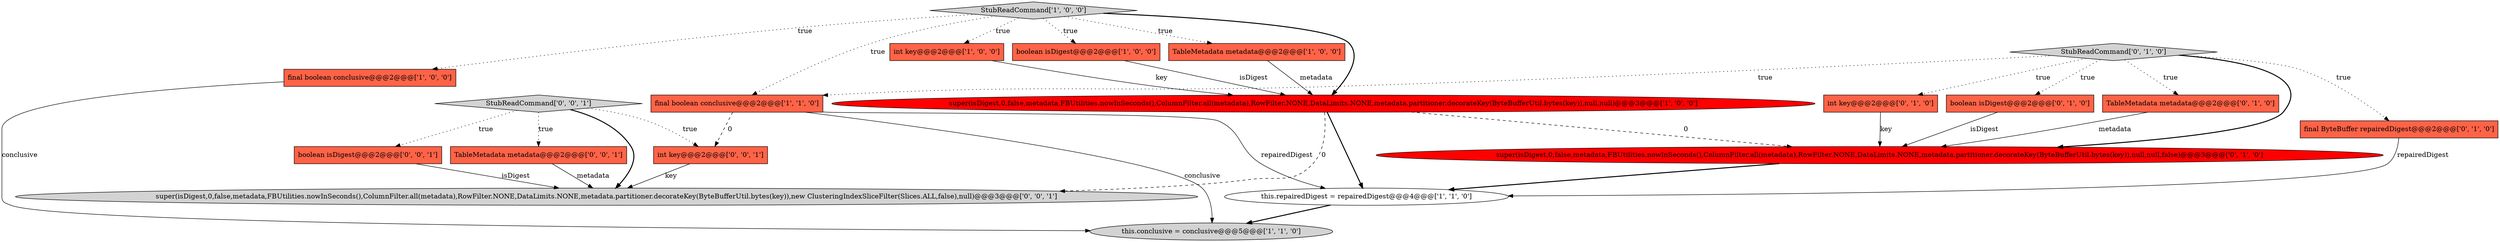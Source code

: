 digraph {
17 [style = filled, label = "TableMetadata metadata@@@2@@@['0', '0', '1']", fillcolor = tomato, shape = box image = "AAA0AAABBB3BBB"];
9 [style = filled, label = "final ByteBuffer repairedDigest@@@2@@@['0', '1', '0']", fillcolor = tomato, shape = box image = "AAA0AAABBB2BBB"];
12 [style = filled, label = "boolean isDigest@@@2@@@['0', '1', '0']", fillcolor = tomato, shape = box image = "AAA0AAABBB2BBB"];
1 [style = filled, label = "final boolean conclusive@@@2@@@['1', '0', '0']", fillcolor = tomato, shape = box image = "AAA0AAABBB1BBB"];
10 [style = filled, label = "TableMetadata metadata@@@2@@@['0', '1', '0']", fillcolor = tomato, shape = box image = "AAA0AAABBB2BBB"];
3 [style = filled, label = "boolean isDigest@@@2@@@['1', '0', '0']", fillcolor = tomato, shape = box image = "AAA0AAABBB1BBB"];
4 [style = filled, label = "this.repairedDigest = repairedDigest@@@4@@@['1', '1', '0']", fillcolor = white, shape = ellipse image = "AAA0AAABBB1BBB"];
8 [style = filled, label = "StubReadCommand['1', '0', '0']", fillcolor = lightgray, shape = diamond image = "AAA0AAABBB1BBB"];
11 [style = filled, label = "super(isDigest,0,false,metadata,FBUtilities.nowInSeconds(),ColumnFilter.all(metadata),RowFilter.NONE,DataLimits.NONE,metadata.partitioner.decorateKey(ByteBufferUtil.bytes(key)),null,null,false)@@@3@@@['0', '1', '0']", fillcolor = red, shape = ellipse image = "AAA1AAABBB2BBB"];
0 [style = filled, label = "TableMetadata metadata@@@2@@@['1', '0', '0']", fillcolor = tomato, shape = box image = "AAA0AAABBB1BBB"];
14 [style = filled, label = "StubReadCommand['0', '1', '0']", fillcolor = lightgray, shape = diamond image = "AAA0AAABBB2BBB"];
16 [style = filled, label = "super(isDigest,0,false,metadata,FBUtilities.nowInSeconds(),ColumnFilter.all(metadata),RowFilter.NONE,DataLimits.NONE,metadata.partitioner.decorateKey(ByteBufferUtil.bytes(key)),new ClusteringIndexSliceFilter(Slices.ALL,false),null)@@@3@@@['0', '0', '1']", fillcolor = lightgray, shape = ellipse image = "AAA0AAABBB3BBB"];
7 [style = filled, label = "super(isDigest,0,false,metadata,FBUtilities.nowInSeconds(),ColumnFilter.all(metadata),RowFilter.NONE,DataLimits.NONE,metadata.partitioner.decorateKey(ByteBufferUtil.bytes(key)),null,null)@@@3@@@['1', '0', '0']", fillcolor = red, shape = ellipse image = "AAA1AAABBB1BBB"];
19 [style = filled, label = "int key@@@2@@@['0', '0', '1']", fillcolor = tomato, shape = box image = "AAA0AAABBB3BBB"];
5 [style = filled, label = "this.conclusive = conclusive@@@5@@@['1', '1', '0']", fillcolor = lightgray, shape = ellipse image = "AAA0AAABBB1BBB"];
6 [style = filled, label = "final boolean conclusive@@@2@@@['1', '1', '0']", fillcolor = tomato, shape = box image = "AAA0AAABBB1BBB"];
13 [style = filled, label = "int key@@@2@@@['0', '1', '0']", fillcolor = tomato, shape = box image = "AAA0AAABBB2BBB"];
15 [style = filled, label = "boolean isDigest@@@2@@@['0', '0', '1']", fillcolor = tomato, shape = box image = "AAA0AAABBB3BBB"];
18 [style = filled, label = "StubReadCommand['0', '0', '1']", fillcolor = lightgray, shape = diamond image = "AAA0AAABBB3BBB"];
2 [style = filled, label = "int key@@@2@@@['1', '0', '0']", fillcolor = tomato, shape = box image = "AAA0AAABBB1BBB"];
12->11 [style = solid, label="isDigest"];
15->16 [style = solid, label="isDigest"];
14->12 [style = dotted, label="true"];
7->16 [style = dashed, label="0"];
8->2 [style = dotted, label="true"];
11->4 [style = bold, label=""];
10->11 [style = solid, label="metadata"];
18->19 [style = dotted, label="true"];
18->15 [style = dotted, label="true"];
7->11 [style = dashed, label="0"];
14->6 [style = dotted, label="true"];
7->4 [style = bold, label=""];
17->16 [style = solid, label="metadata"];
8->3 [style = dotted, label="true"];
14->13 [style = dotted, label="true"];
14->10 [style = dotted, label="true"];
8->7 [style = bold, label=""];
9->4 [style = solid, label="repairedDigest"];
1->5 [style = solid, label="conclusive"];
8->1 [style = dotted, label="true"];
19->16 [style = solid, label="key"];
8->6 [style = dotted, label="true"];
13->11 [style = solid, label="key"];
2->7 [style = solid, label="key"];
6->19 [style = dashed, label="0"];
0->7 [style = solid, label="metadata"];
8->0 [style = dotted, label="true"];
14->9 [style = dotted, label="true"];
18->17 [style = dotted, label="true"];
6->5 [style = solid, label="conclusive"];
3->7 [style = solid, label="isDigest"];
6->4 [style = solid, label="repairedDigest"];
4->5 [style = bold, label=""];
14->11 [style = bold, label=""];
18->16 [style = bold, label=""];
}
